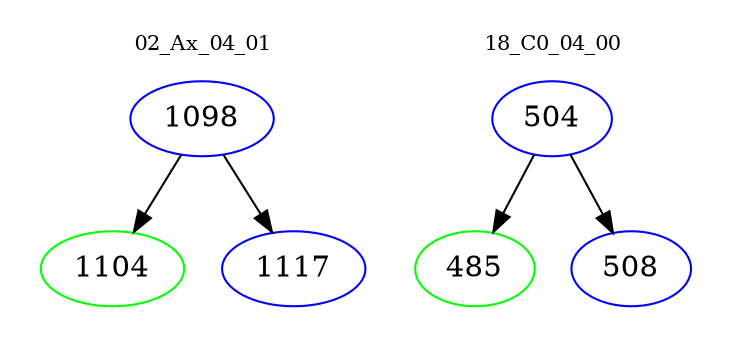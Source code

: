 digraph{
subgraph cluster_0 {
color = white
label = "02_Ax_04_01";
fontsize=10;
T0_1098 [label="1098", color="blue"]
T0_1098 -> T0_1104 [color="black"]
T0_1104 [label="1104", color="green"]
T0_1098 -> T0_1117 [color="black"]
T0_1117 [label="1117", color="blue"]
}
subgraph cluster_1 {
color = white
label = "18_C0_04_00";
fontsize=10;
T1_504 [label="504", color="blue"]
T1_504 -> T1_485 [color="black"]
T1_485 [label="485", color="green"]
T1_504 -> T1_508 [color="black"]
T1_508 [label="508", color="blue"]
}
}

